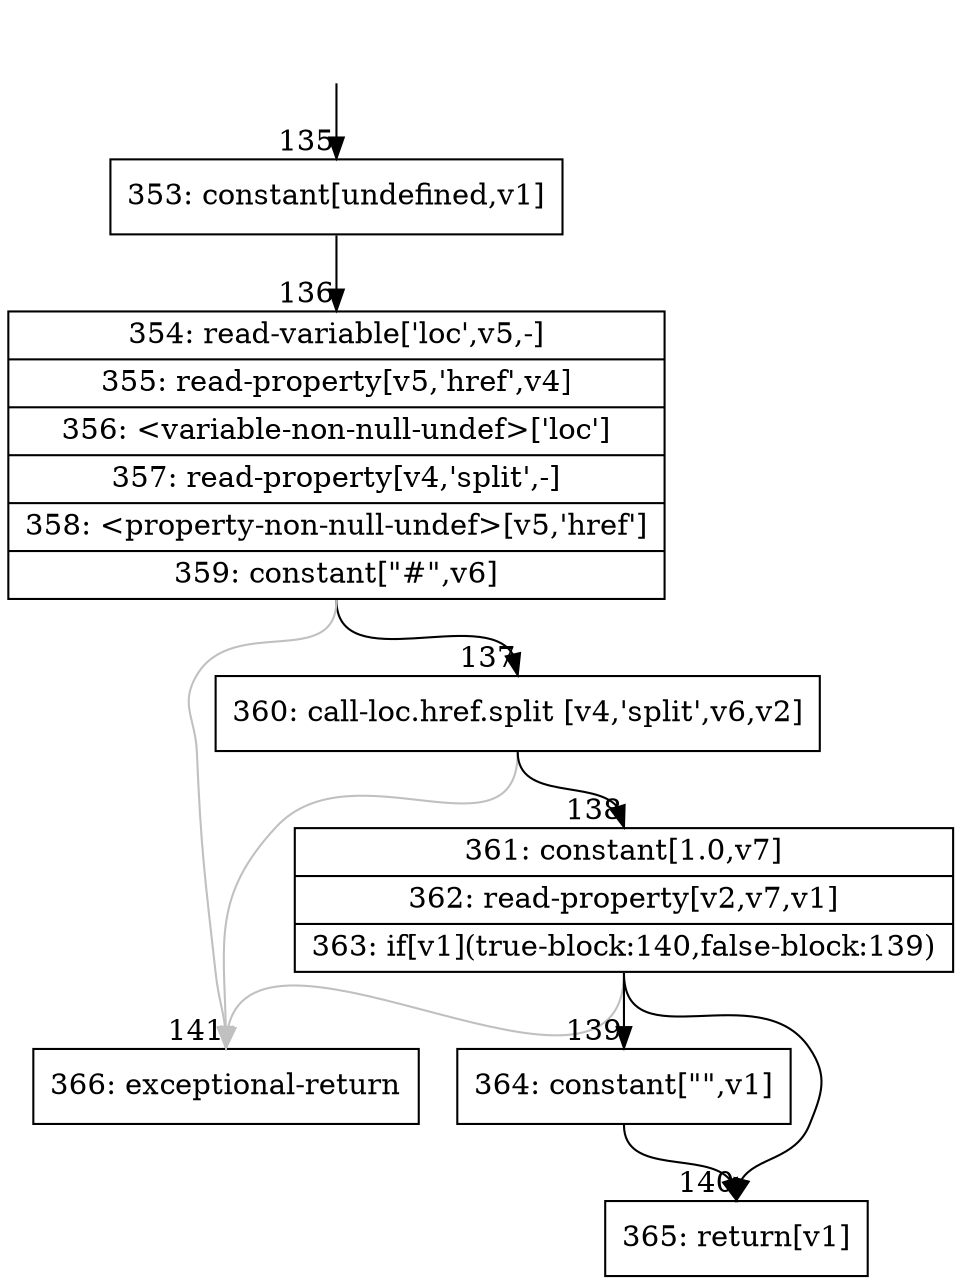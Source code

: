 digraph {
rankdir="TD"
BB_entry16[shape=none,label=""];
BB_entry16 -> BB135 [tailport=s, headport=n, headlabel="    135"]
BB135 [shape=record label="{353: constant[undefined,v1]}" ] 
BB135 -> BB136 [tailport=s, headport=n, headlabel="      136"]
BB136 [shape=record label="{354: read-variable['loc',v5,-]|355: read-property[v5,'href',v4]|356: \<variable-non-null-undef\>['loc']|357: read-property[v4,'split',-]|358: \<property-non-null-undef\>[v5,'href']|359: constant[\"#\",v6]}" ] 
BB136 -> BB137 [tailport=s, headport=n, headlabel="      137"]
BB136 -> BB141 [tailport=s, headport=n, color=gray, headlabel="      141"]
BB137 [shape=record label="{360: call-loc.href.split [v4,'split',v6,v2]}" ] 
BB137 -> BB138 [tailport=s, headport=n, headlabel="      138"]
BB137 -> BB141 [tailport=s, headport=n, color=gray]
BB138 [shape=record label="{361: constant[1.0,v7]|362: read-property[v2,v7,v1]|363: if[v1](true-block:140,false-block:139)}" ] 
BB138 -> BB140 [tailport=s, headport=n, headlabel="      140"]
BB138 -> BB139 [tailport=s, headport=n, headlabel="      139"]
BB138 -> BB141 [tailport=s, headport=n, color=gray]
BB139 [shape=record label="{364: constant[\"\",v1]}" ] 
BB139 -> BB140 [tailport=s, headport=n]
BB140 [shape=record label="{365: return[v1]}" ] 
BB141 [shape=record label="{366: exceptional-return}" ] 
//#$~ 114
}
